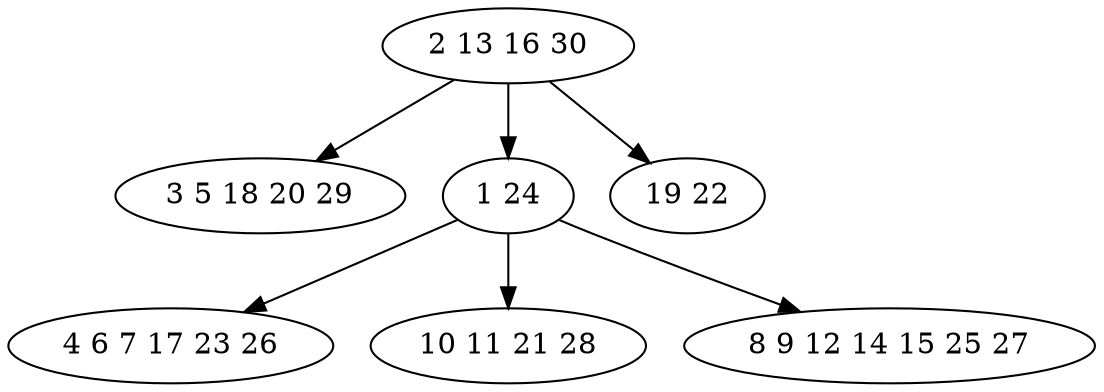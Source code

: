 digraph true_tree {
	"0" -> "1"
	"0" -> "2"
	"2" -> "3"
	"2" -> "4"
	"0" -> "5"
	"2" -> "6"
	"0" [label="2 13 16 30"];
	"1" [label="3 5 18 20 29"];
	"2" [label="1 24"];
	"3" [label="4 6 7 17 23 26"];
	"4" [label="10 11 21 28"];
	"5" [label="19 22"];
	"6" [label="8 9 12 14 15 25 27"];
}
